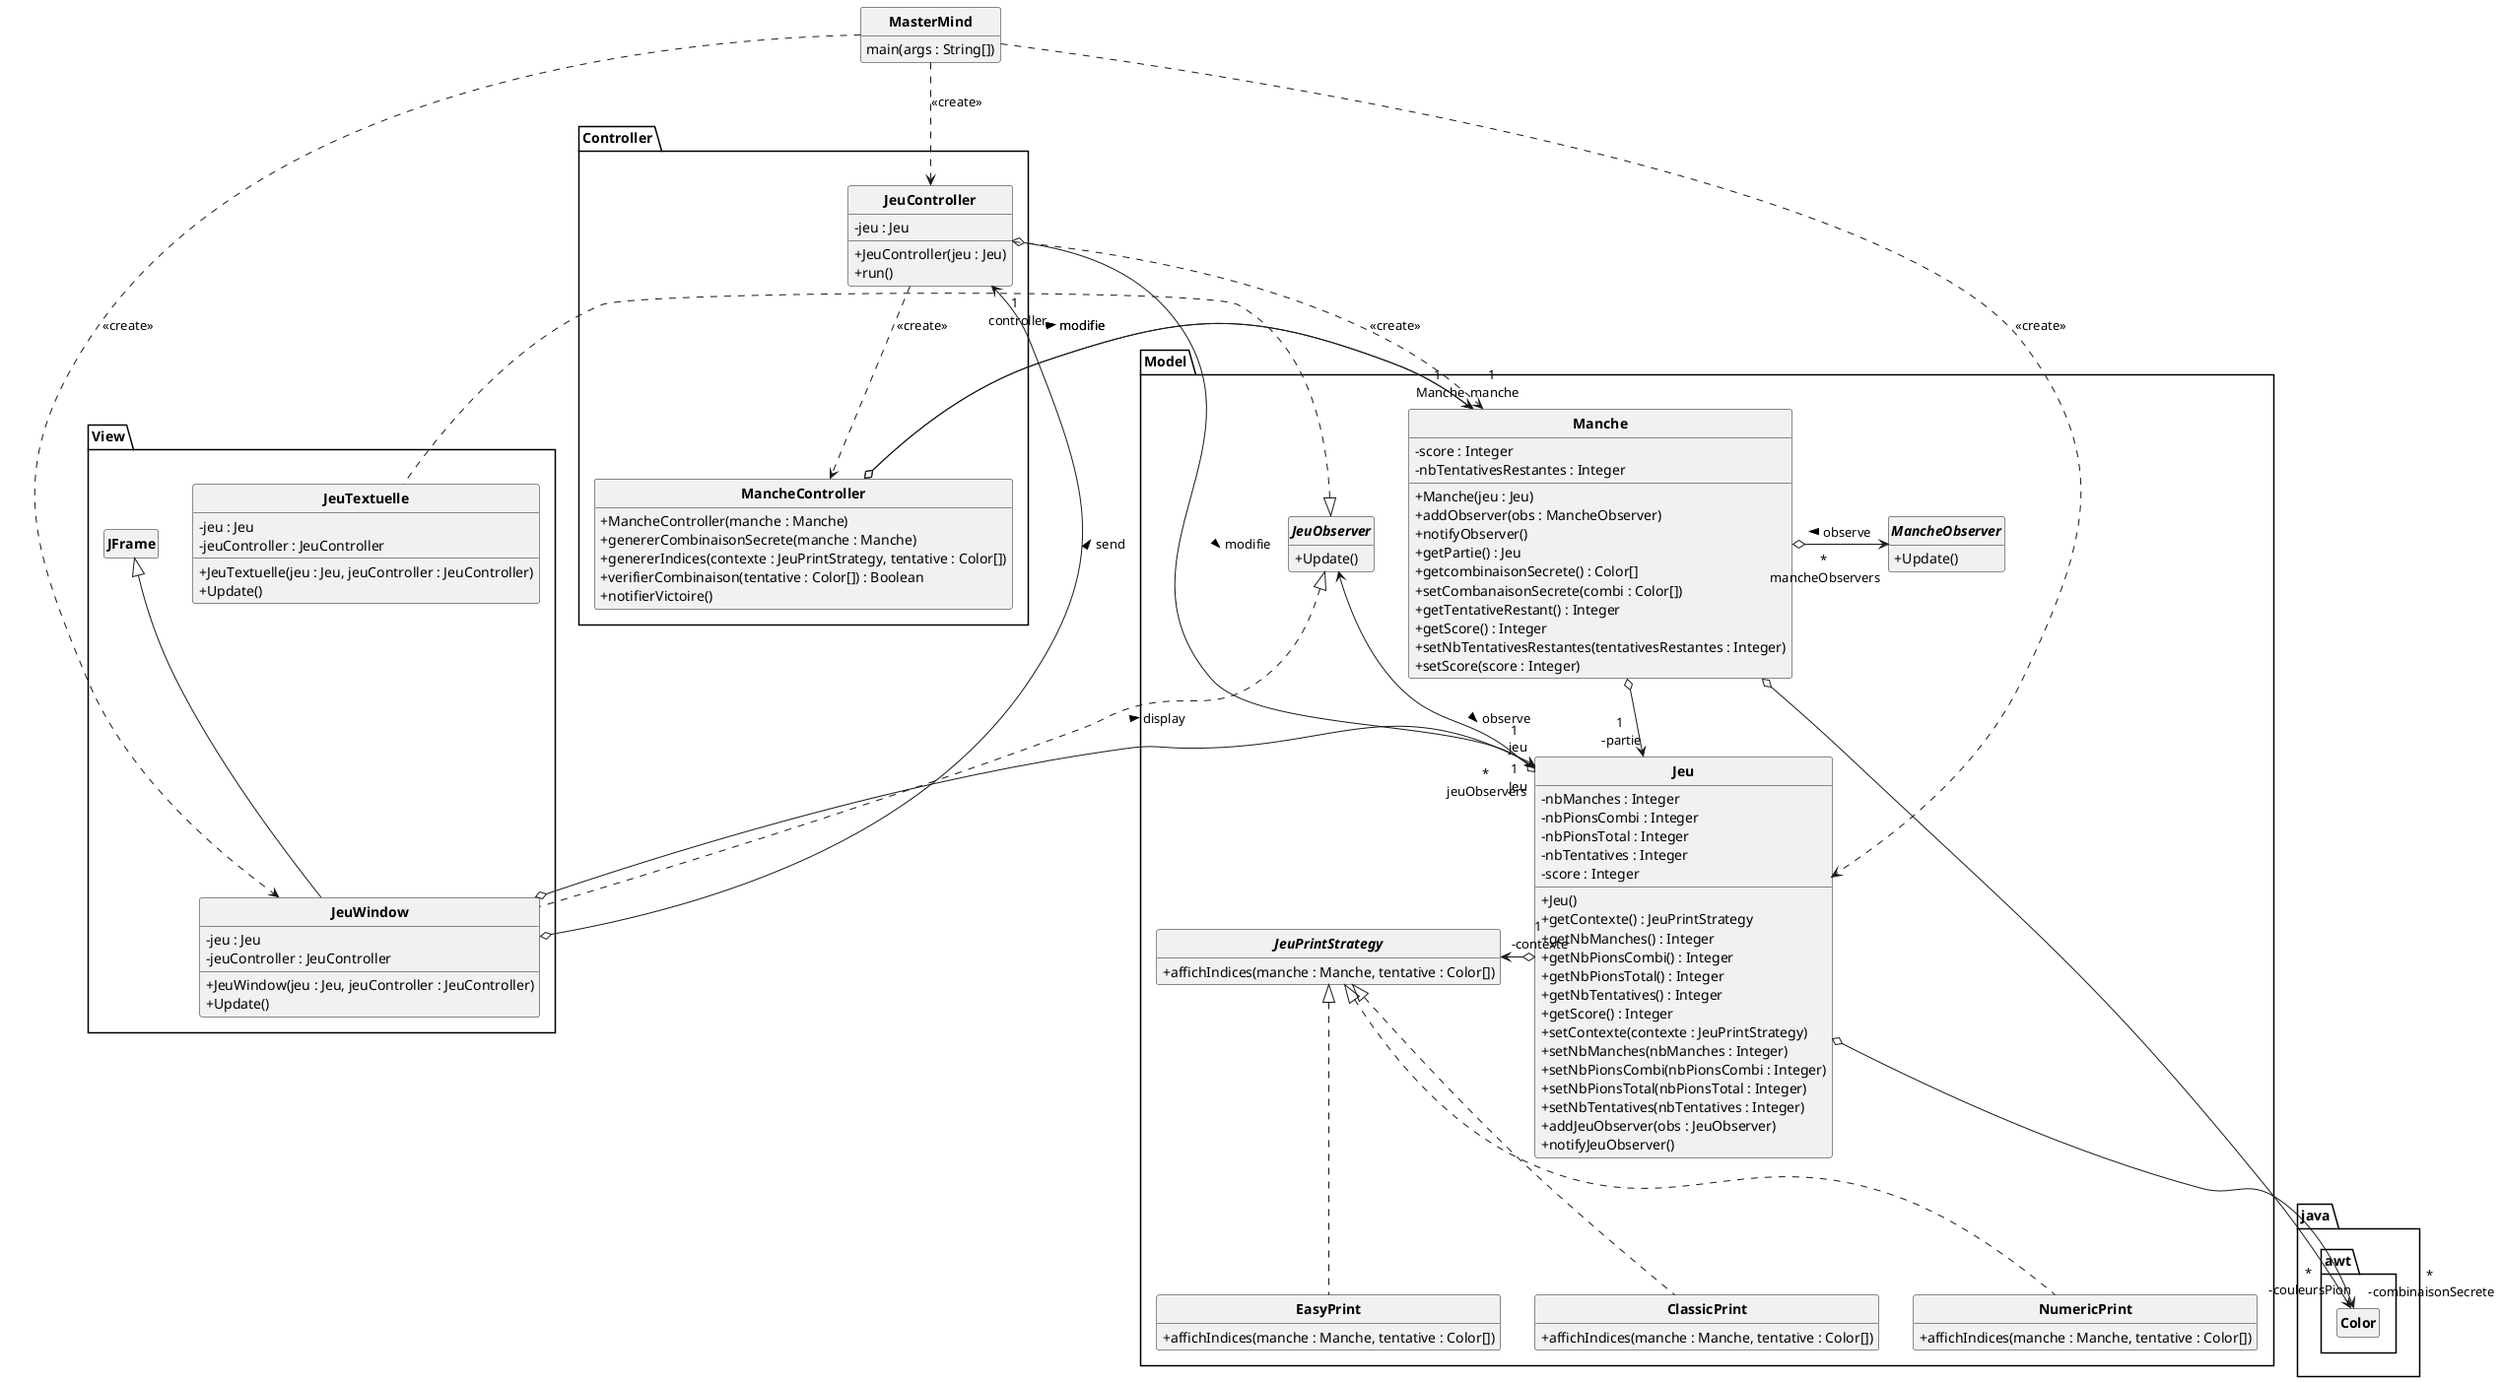 @startuml
'https://plantuml.com/class-diagram

skinparam classAttributeIconSize 0
skinparam classFontStyle Bold
skinparam style strictuml
hide empty members

package Controller{

    class JeuController{
        - jeu : Jeu
        + JeuController(jeu : Jeu)
        + run()
    }

    class MancheController
    {
        + MancheController(manche : Manche)
        + genererCombinaisonSecrete(manche : Manche)
        + genererIndices(contexte : JeuPrintStrategy, tentative : Color[])
        + verifierCombinaison(tentative : Color[]) : Boolean
        + notifierVictoire()
    }
}

package java.awt{
    class Color
}

package Model{

    class Jeu{
        - nbManches : Integer
        - nbPionsCombi : Integer
        - nbPionsTotal : Integer
        - nbTentatives : Integer
        - score : Integer
        + Jeu()
        + getContexte() : JeuPrintStrategy
        + getNbManches() : Integer
        + getNbPionsCombi() : Integer
        + getNbPionsTotal() : Integer
        + getNbTentatives() : Integer
        + getScore() : Integer
        + setContexte(contexte : JeuPrintStrategy)
        + setNbManches(nbManches : Integer)
        + setNbPionsCombi(nbPionsCombi : Integer)
        + setNbPionsTotal(nbPionsTotal : Integer)
        + setNbTentatives(nbTentatives : Integer)
        + addJeuObserver(obs : JeuObserver)
        + notifyJeuObserver()
    }
    Manche o--> "1\n -partie" Jeu
    '''Jeu o-u-> "*\n -manches" Manche

    class Manche {
        - score : Integer
        - nbTentativesRestantes : Integer
        + Manche(jeu : Jeu)
        + addObserver(obs : MancheObserver)
        + notifyObserver()
        + getPartie() : Jeu
        + getcombinaisonSecrete() : Color[]
        + setCombanaisonSecrete(combi : Color[])
        + getTentativeRestant() : Integer
        + getScore() : Integer
        + setNbTentativesRestantes(tentativesRestantes : Integer)
        + setScore(score : Integer)
    }

    Jeu o-d->"*\n -couleursPion" Color
    Manche o-d->"*\n -combinaisonSecrete" Color

    interface JeuObserver{
        + Update()
    }
    interface MancheObserver{
       + Update()
    }

    interface JeuPrintStrategy{
        + affichIndices(manche : Manche, tentative : Color[])
    }

    class EasyPrint implements JeuPrintStrategy{
        + affichIndices(manche : Manche, tentative : Color[])
    }
    class ClassicPrint implements JeuPrintStrategy{
        + affichIndices(manche : Manche, tentative : Color[])
    }
    class NumericPrint implements JeuPrintStrategy{
        + affichIndices(manche : Manche, tentative : Color[])
    }

    Jeu "1\n -contexte" o-> JeuPrintStrategy

}
package View{
    class JeuWindow extends JFrame implements Model.JeuObserver{
        - jeu : Jeu
        - jeuController : JeuController
        + JeuWindow(jeu : Jeu, jeuController : JeuController)
        + Update()

    }

    class JeuTextuelle implements Model.JeuObserver
    {
        -jeu : Jeu
        -jeuController : JeuController
        +JeuTextuelle(jeu : Jeu, jeuController : JeuController)
        +Update()
    }
}
class MasterMind
{
    main(args : String[])
}
View.JeuWindow o-> "1 \n controller"Controller.JeuController : > send
View.JeuWindow o->"1 \n jeu" Model.Jeu : > display
MasterMind ..> View.JeuWindow : <<create>>
MasterMind ..> Controller.JeuController : <<create>>
MasterMind ..> Model.Jeu : <<create>>
Model.Jeu "*\n jeuObservers" o-u-> Model.JeuObserver : < observe
Model.Manche "*\n mancheObservers" o-> Model.MancheObserver : < observe
Controller.JeuController  ..> Model.Manche : <<create>>
Controller.JeuController  ..> Controller.MancheController : <<create>>
Controller.MancheController o-u->"1 \n Manche" Model.Manche : > modifie
Controller.JeuController o->"1 \n Jeu" Model.Jeu : > modifie
Controller.MancheController o->"1 \n manche" Model.Manche : > modifie
@enduml